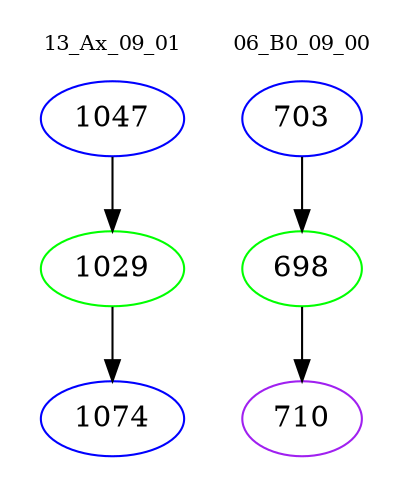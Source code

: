 digraph{
subgraph cluster_0 {
color = white
label = "13_Ax_09_01";
fontsize=10;
T0_1047 [label="1047", color="blue"]
T0_1047 -> T0_1029 [color="black"]
T0_1029 [label="1029", color="green"]
T0_1029 -> T0_1074 [color="black"]
T0_1074 [label="1074", color="blue"]
}
subgraph cluster_1 {
color = white
label = "06_B0_09_00";
fontsize=10;
T1_703 [label="703", color="blue"]
T1_703 -> T1_698 [color="black"]
T1_698 [label="698", color="green"]
T1_698 -> T1_710 [color="black"]
T1_710 [label="710", color="purple"]
}
}
